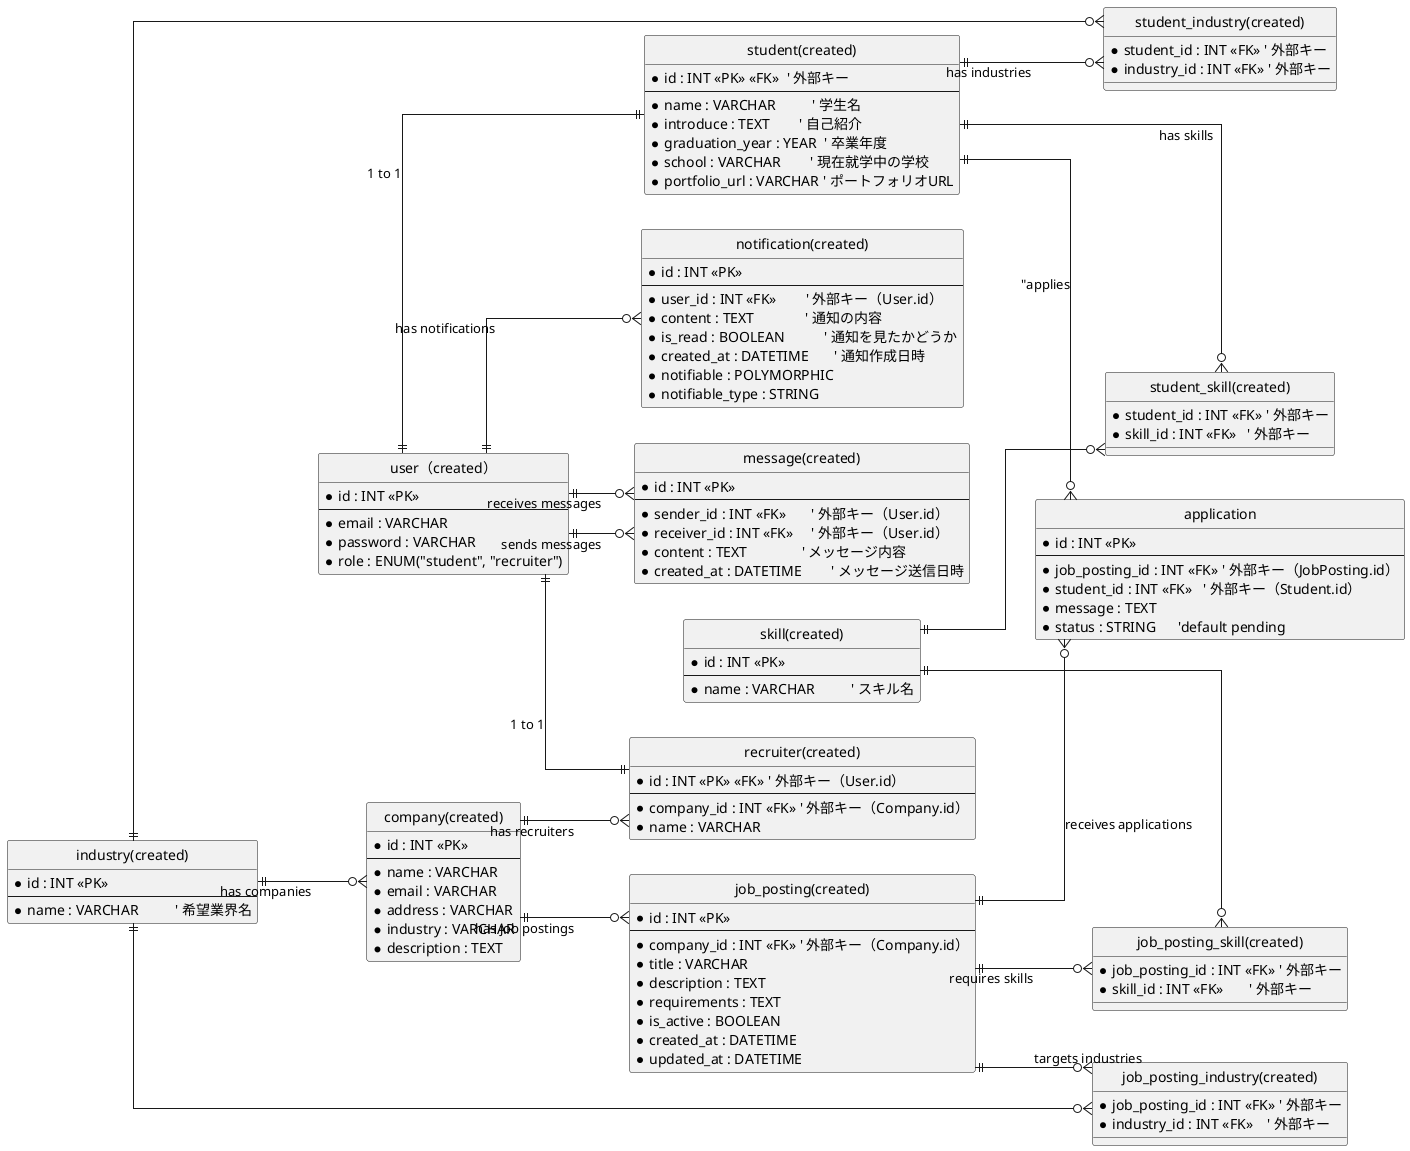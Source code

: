 @startuml yonde
' hide the spot
hide circle

' avoid problems with angled crows feet
skinparam linetype ortho

left to right direction

entity "user（created）" as user {
    * id : INT <<PK>>
    --
    * email : VARCHAR
    * password : VARCHAR
    * role : ENUM("student", "recruiter")
}

entity "notification(created)" as notification {
    * id : INT <<PK>>
    --
    * user_id : INT <<FK>>        ' 外部キー（User.id）
    * content : TEXT              ' 通知の内容
    * is_read : BOOLEAN           ' 通知を見たかどうか
    * created_at : DATETIME       ' 通知作成日時
    * notifiable : POLYMORPHIC
    * notifiable_type : STRING
}

entity "application" as application {
    * id : INT <<PK>>
    --
    * job_posting_id : INT <<FK>> ' 外部キー（JobPosting.id）
    * student_id : INT <<FK>>   ' 外部キー（Student.id）
    * message : TEXT
    * status : STRING      'default pending
}

entity "student(created)" as student {
    * id : INT <<PK>> <<FK>>  ' 外部キー
    --
    * name : VARCHAR          ' 学生名
    * introduce : TEXT        ' 自己紹介
    * graduation_year : YEAR  ' 卒業年度
    * school : VARCHAR        ' 現在就学中の学校
    * portfolio_url : VARCHAR ' ポートフォリオURL
}

entity "company(created)" as company {
    * id : INT <<PK>>
    --
    * name : VARCHAR
    * email : VARCHAR
    * address : VARCHAR
    * industry : VARCHAR
    * description : TEXT
}

entity "job_posting(created)" as job_posting {
    * id : INT <<PK>>
    --
    * company_id : INT <<FK>> ' 外部キー（Company.id）
    * title : VARCHAR
    * description : TEXT
    * requirements : TEXT
    * is_active : BOOLEAN
    * created_at : DATETIME
    * updated_at : DATETIME
}

entity "recruiter(created)" as recruiter {
    * id : INT <<PK>> <<FK>> ' 外部キー（User.id）
    --
    * company_id : INT <<FK>> ' 外部キー（Company.id）
    * name : VARCHAR
}

entity "message(created)" as message {
    * id : INT <<PK>>
    --
    * sender_id : INT <<FK>>       ' 外部キー（User.id）
    * receiver_id : INT <<FK>>     ' 外部キー（User.id）
    * content : TEXT               ' メッセージ内容
    * created_at : DATETIME        ' メッセージ送信日時
}

' マスターテーブル : スキル
entity "skill(created)" as skill {
    * id : INT <<PK>>
    --
    * name : VARCHAR          ' スキル名
}

' 中間テーブル : 学生とスキル
entity "student_skill(created)" as student_skill {
    * student_id : INT <<FK>> ' 外部キー
    * skill_id : INT <<FK>>   ' 外部キー
}

' マスターテーブル　:　業界
entity "industry(created)" as industry {
    * id : INT <<PK>>
    --
    * name : VARCHAR          ' 希望業界名
}

' 中間テーブル : 学生と業界
entity "student_industry(created)" as student_industry {
    * student_id : INT <<FK>> ' 外部キー
    * industry_id : INT <<FK>> ' 外部キー
}

' 中間テーブル : 募集とスキル
entity "job_posting_skill(created)" as job_posting_skill {
    * job_posting_id : INT <<FK>> ' 外部キー
    * skill_id : INT <<FK>>       ' 外部キー
}

' 中間テーブル : 募集と業界
entity "job_posting_industry(created)" as job_posting_industry {
    * job_posting_id : INT <<FK>> ' 外部キー
    * industry_id : INT <<FK>>    ' 外部キー
}



' リレーションシップの定義
user ||--|| student : "1 to 1"
user ||--|| recruiter : "1 to 1"
user ||--o{ notification : "has notifications"
user ||--o{ message : "sends messages"
user ||--o{ message : "receives messages"
student ||--o{ student_skill : "has skills"
skill ||--o{ student_skill : ""
student ||--o{ student_industry : "has industries"
industry ||--o{ student_industry : ""
industry ||--o{ company : "has companies"
company ||--o{ recruiter : "has recruiters"
company ||--o{ job_posting : "has job postings"
job_posting ||--o{ job_posting_skill : "requires skills"
skill ||--o{ job_posting_skill : ""
job_posting ||--o{ job_posting_industry : "targets industries"
industry ||--o{ job_posting_industry : ""
student ||--o{ application : "applies
job_posting ||--o{ application : "receives applications"

@enduml